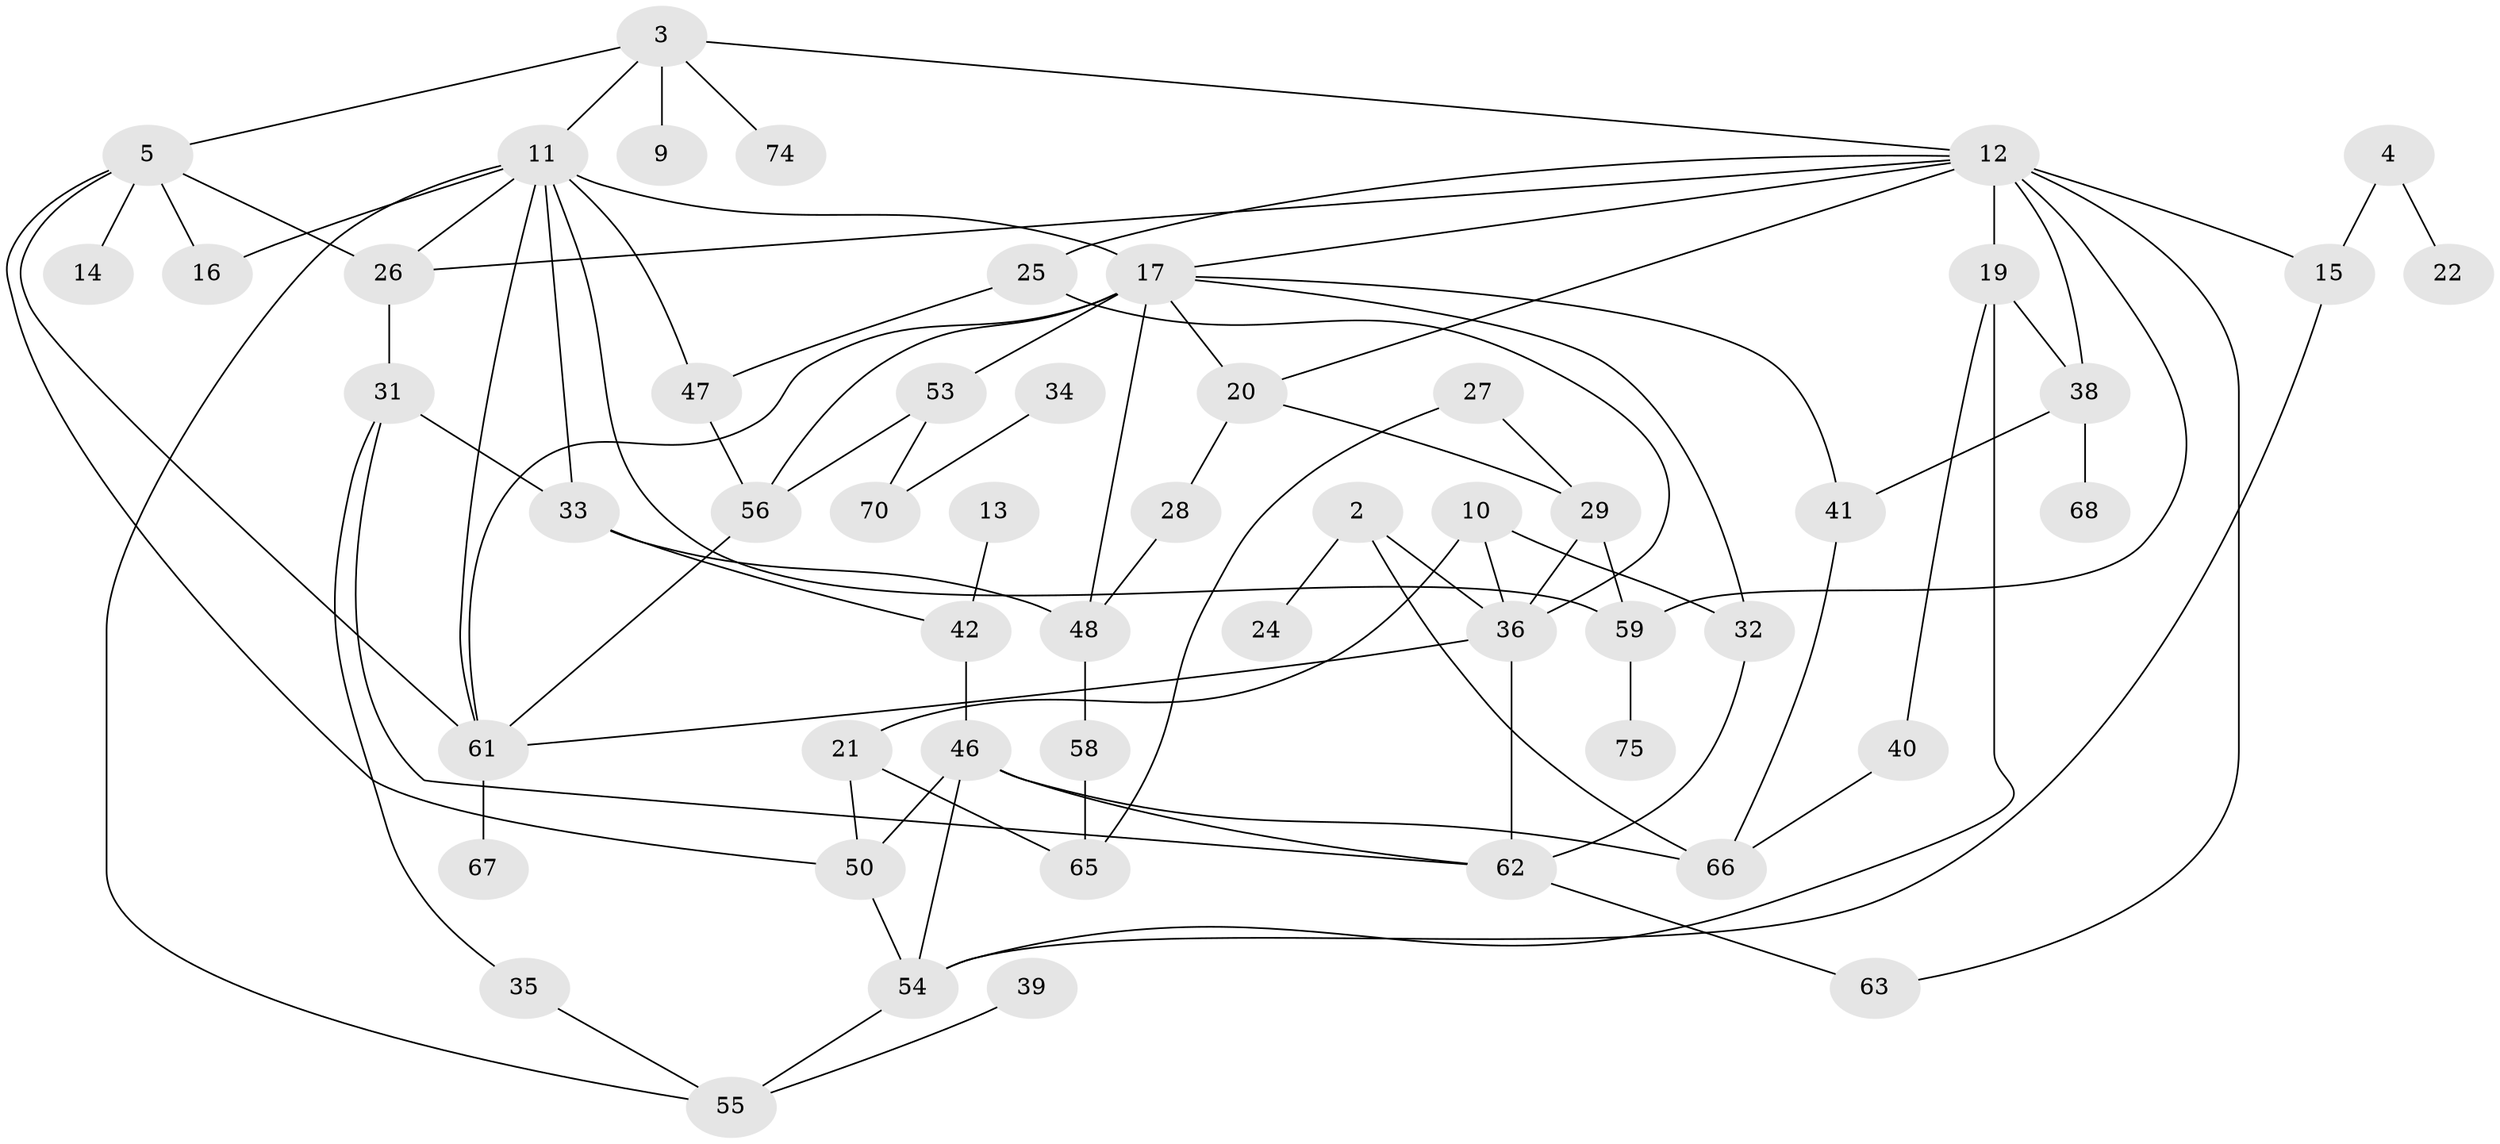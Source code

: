 // original degree distribution, {1: 0.21621621621621623, 4: 0.08783783783783784, 3: 0.22972972972972974, 0: 0.14189189189189189, 2: 0.23648648648648649, 5: 0.05405405405405406, 7: 0.013513513513513514, 6: 0.02027027027027027}
// Generated by graph-tools (version 1.1) at 2025/33/03/09/25 02:33:41]
// undirected, 54 vertices, 90 edges
graph export_dot {
graph [start="1"]
  node [color=gray90,style=filled];
  2;
  3;
  4;
  5;
  9;
  10;
  11;
  12;
  13;
  14;
  15;
  16;
  17;
  19;
  20;
  21;
  22;
  24;
  25;
  26;
  27;
  28;
  29;
  31;
  32;
  33;
  34;
  35;
  36;
  38;
  39;
  40;
  41;
  42;
  46;
  47;
  48;
  50;
  53;
  54;
  55;
  56;
  58;
  59;
  61;
  62;
  63;
  65;
  66;
  67;
  68;
  70;
  74;
  75;
  2 -- 24 [weight=1.0];
  2 -- 36 [weight=1.0];
  2 -- 66 [weight=1.0];
  3 -- 5 [weight=1.0];
  3 -- 9 [weight=3.0];
  3 -- 11 [weight=1.0];
  3 -- 12 [weight=1.0];
  3 -- 74 [weight=1.0];
  4 -- 15 [weight=1.0];
  4 -- 22 [weight=1.0];
  5 -- 14 [weight=1.0];
  5 -- 16 [weight=1.0];
  5 -- 26 [weight=1.0];
  5 -- 50 [weight=1.0];
  5 -- 61 [weight=1.0];
  10 -- 21 [weight=1.0];
  10 -- 32 [weight=1.0];
  10 -- 36 [weight=1.0];
  11 -- 16 [weight=1.0];
  11 -- 17 [weight=1.0];
  11 -- 26 [weight=1.0];
  11 -- 33 [weight=2.0];
  11 -- 47 [weight=1.0];
  11 -- 55 [weight=1.0];
  11 -- 59 [weight=1.0];
  11 -- 61 [weight=1.0];
  12 -- 15 [weight=1.0];
  12 -- 17 [weight=1.0];
  12 -- 19 [weight=1.0];
  12 -- 20 [weight=1.0];
  12 -- 25 [weight=1.0];
  12 -- 26 [weight=1.0];
  12 -- 38 [weight=1.0];
  12 -- 59 [weight=2.0];
  12 -- 63 [weight=1.0];
  13 -- 42 [weight=1.0];
  15 -- 54 [weight=1.0];
  17 -- 20 [weight=1.0];
  17 -- 32 [weight=1.0];
  17 -- 41 [weight=1.0];
  17 -- 48 [weight=1.0];
  17 -- 53 [weight=1.0];
  17 -- 56 [weight=2.0];
  17 -- 61 [weight=1.0];
  19 -- 38 [weight=1.0];
  19 -- 40 [weight=1.0];
  19 -- 54 [weight=1.0];
  20 -- 28 [weight=2.0];
  20 -- 29 [weight=1.0];
  21 -- 50 [weight=1.0];
  21 -- 65 [weight=1.0];
  25 -- 36 [weight=1.0];
  25 -- 47 [weight=1.0];
  26 -- 31 [weight=2.0];
  27 -- 29 [weight=1.0];
  27 -- 65 [weight=1.0];
  28 -- 48 [weight=1.0];
  29 -- 36 [weight=1.0];
  29 -- 59 [weight=1.0];
  31 -- 33 [weight=1.0];
  31 -- 35 [weight=1.0];
  31 -- 62 [weight=1.0];
  32 -- 62 [weight=1.0];
  33 -- 42 [weight=1.0];
  33 -- 48 [weight=1.0];
  34 -- 70 [weight=1.0];
  35 -- 55 [weight=1.0];
  36 -- 61 [weight=1.0];
  36 -- 62 [weight=1.0];
  38 -- 41 [weight=1.0];
  38 -- 68 [weight=1.0];
  39 -- 55 [weight=1.0];
  40 -- 66 [weight=1.0];
  41 -- 66 [weight=1.0];
  42 -- 46 [weight=1.0];
  46 -- 50 [weight=1.0];
  46 -- 54 [weight=1.0];
  46 -- 62 [weight=1.0];
  46 -- 66 [weight=1.0];
  47 -- 56 [weight=1.0];
  48 -- 58 [weight=1.0];
  50 -- 54 [weight=1.0];
  53 -- 56 [weight=1.0];
  53 -- 70 [weight=1.0];
  54 -- 55 [weight=1.0];
  56 -- 61 [weight=1.0];
  58 -- 65 [weight=1.0];
  59 -- 75 [weight=1.0];
  61 -- 67 [weight=1.0];
  62 -- 63 [weight=1.0];
}
